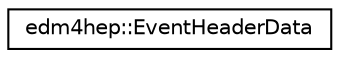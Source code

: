 digraph "Graphical Class Hierarchy"
{
 // LATEX_PDF_SIZE
  edge [fontname="Helvetica",fontsize="10",labelfontname="Helvetica",labelfontsize="10"];
  node [fontname="Helvetica",fontsize="10",shape=record];
  rankdir="LR";
  Node0 [label="edm4hep::EventHeaderData",height=0.2,width=0.4,color="black", fillcolor="white", style="filled",URL="$classedm4hep_1_1_event_header_data.html",tooltip="Event Header."];
}
